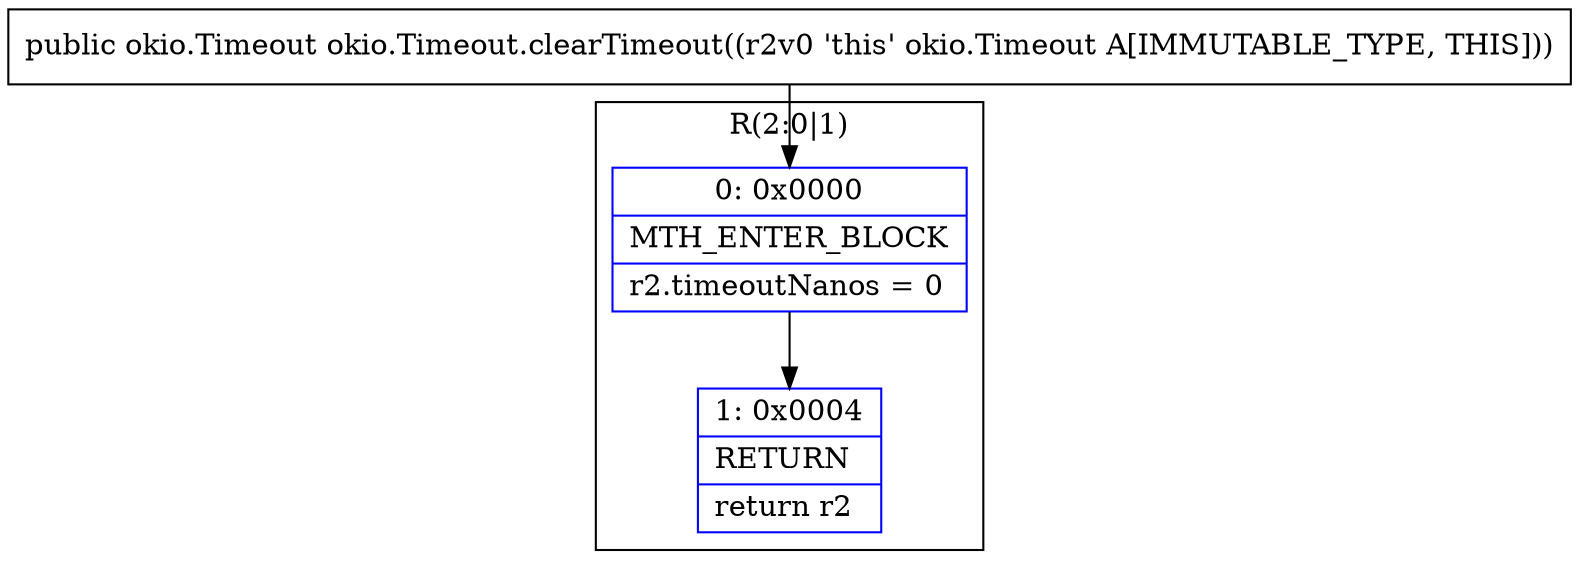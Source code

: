 digraph "CFG forokio.Timeout.clearTimeout()Lokio\/Timeout;" {
subgraph cluster_Region_133204758 {
label = "R(2:0|1)";
node [shape=record,color=blue];
Node_0 [shape=record,label="{0\:\ 0x0000|MTH_ENTER_BLOCK\l|r2.timeoutNanos = 0\l}"];
Node_1 [shape=record,label="{1\:\ 0x0004|RETURN\l|return r2\l}"];
}
MethodNode[shape=record,label="{public okio.Timeout okio.Timeout.clearTimeout((r2v0 'this' okio.Timeout A[IMMUTABLE_TYPE, THIS])) }"];
MethodNode -> Node_0;
Node_0 -> Node_1;
}

